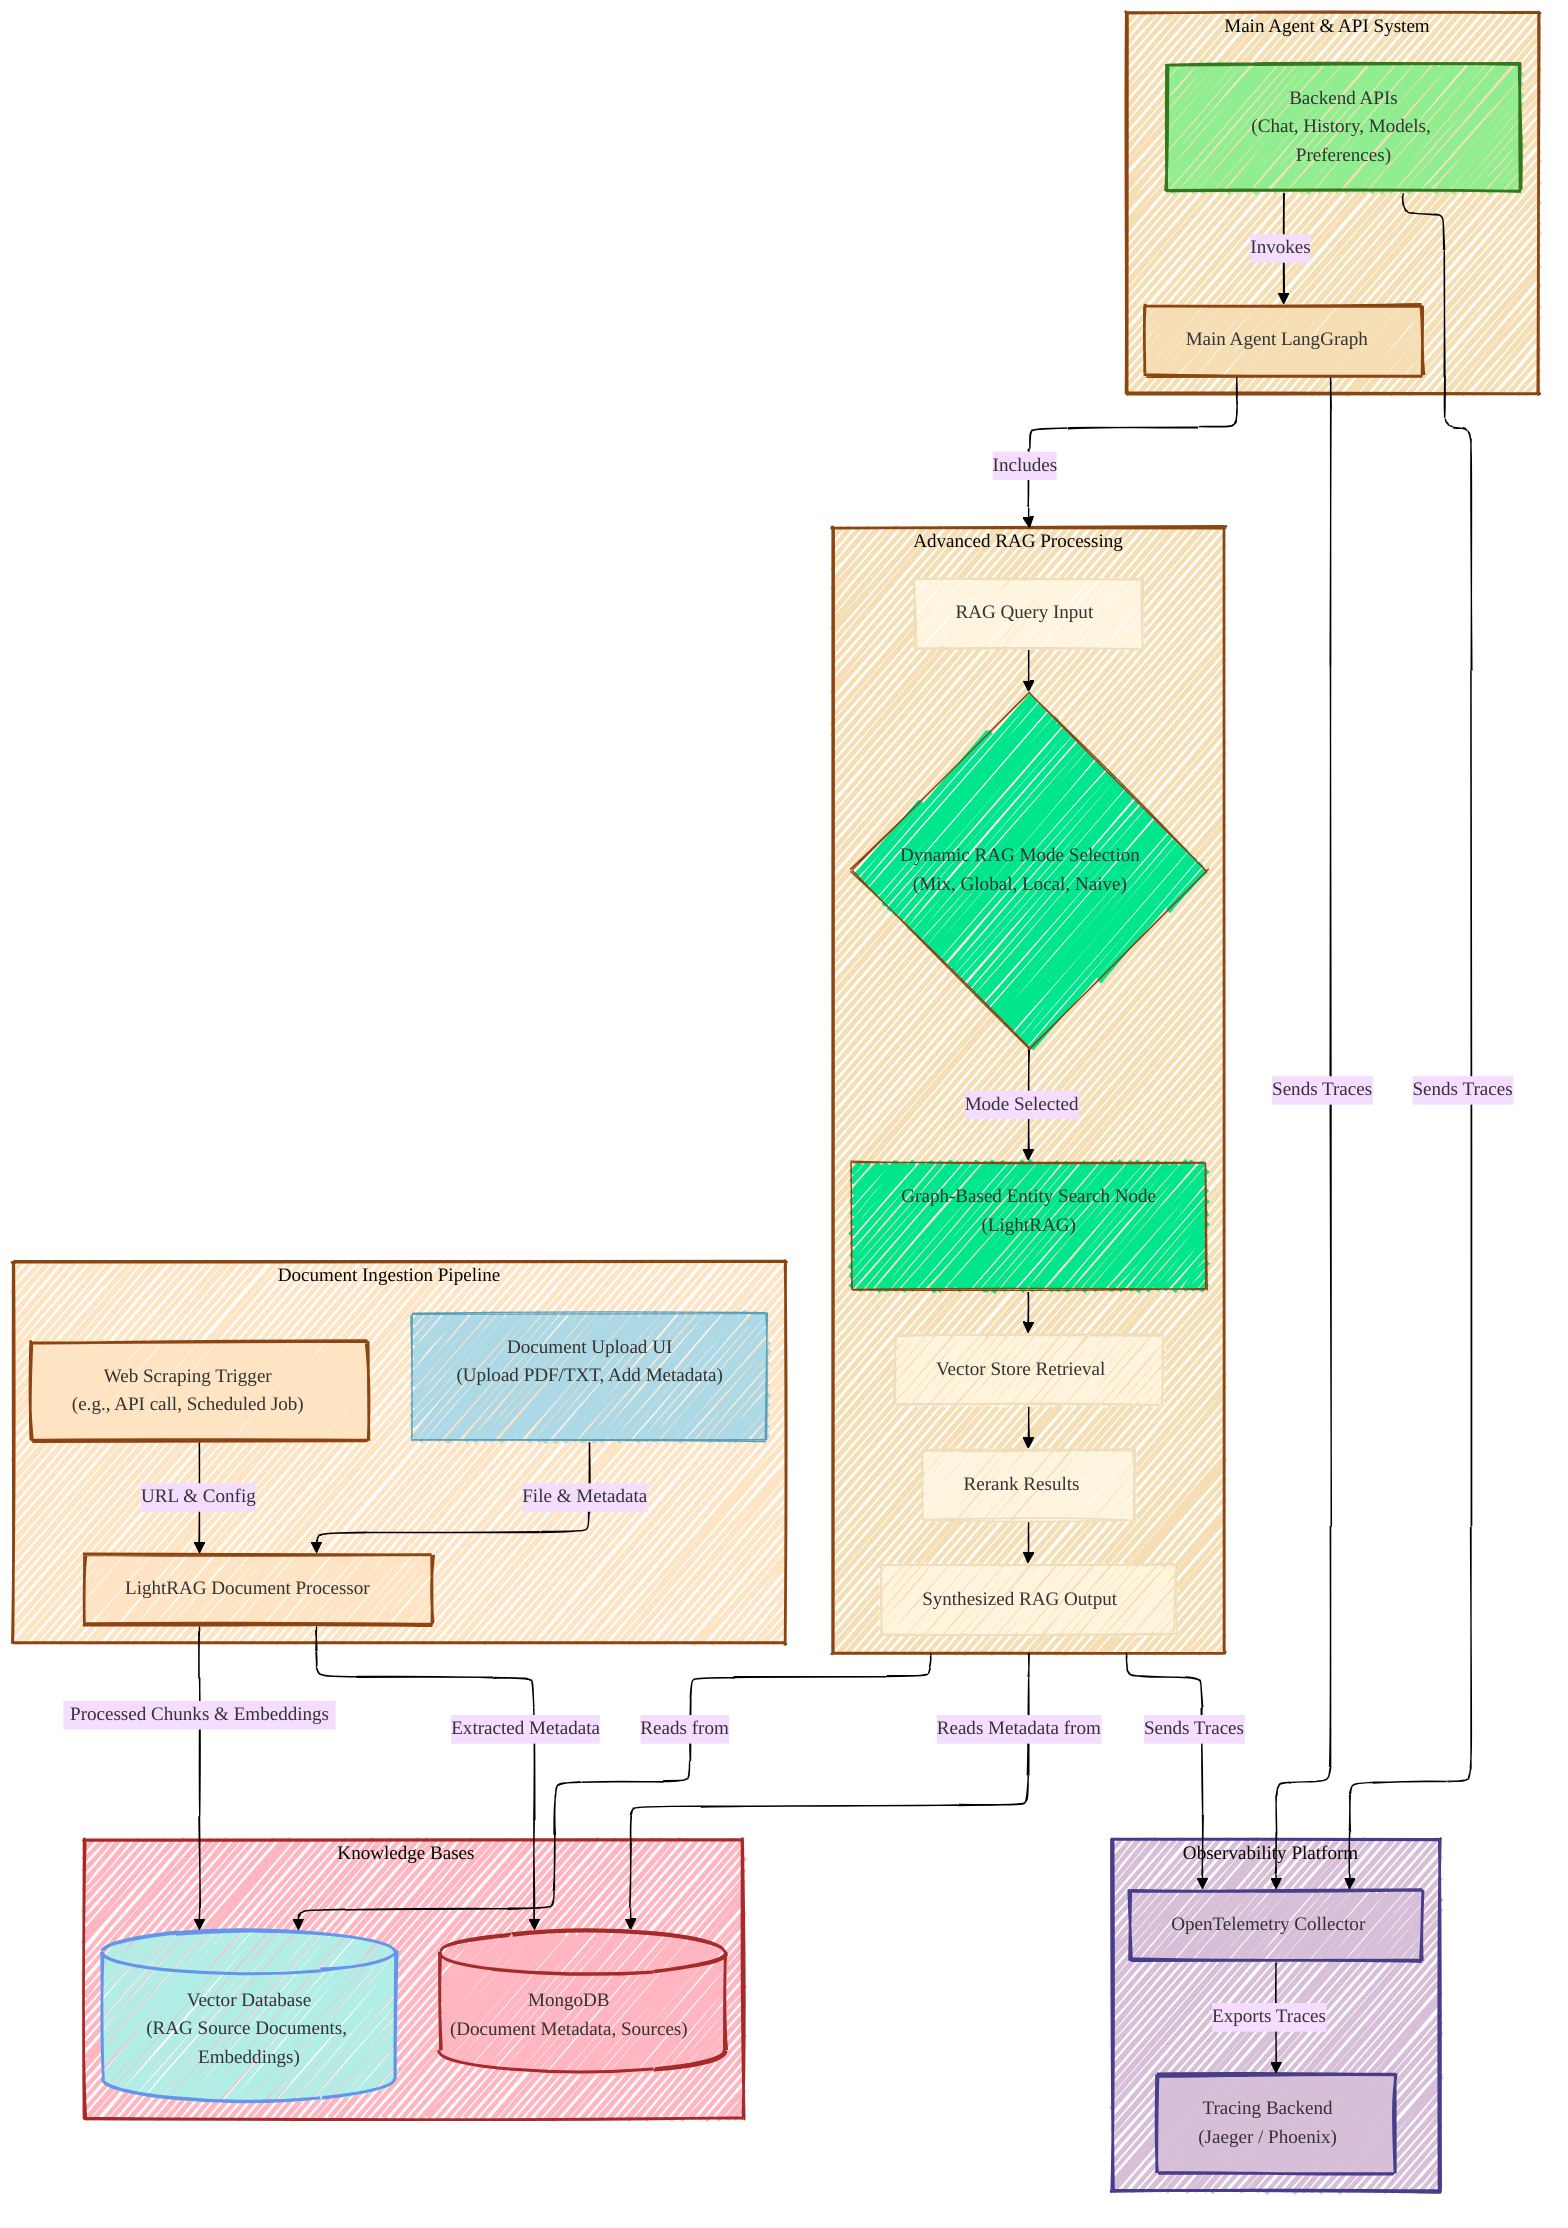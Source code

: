 ---
config:
  layout: elk
  look: handDrawn
  theme: base
  themeVariables:
    fontFamily: ''
    fontSize: 14px
    lineColor: '#000000'
---
flowchart TD
    %% Define styles for nodes
    classDef mainGraph fill:#F5DEB3,stroke:#8B4513,stroke-width:2px;
    classDef advancedRAGNode fill:#00E68C,stroke:#8B4513,stroke-width:1px; 
    classDef observabilityComp fill:#D8BFD8,stroke:#483D8B,stroke-width:2px;
    classDef ingestionComp fill:#FFE4C4,stroke:#8B4513,stroke-width:2px;
    classDef ingestionUI fill:#ADD8E6,stroke:#5A9FB8,stroke-width:1px;
    classDef dbStore fill:#FFB6C1,stroke:#A52A2A,stroke-width:2px;
    classDef vectorStore fill:#B0EEE6,stroke:#6495ED,stroke-width:2px;
    classDef apiEndpoint fill:#C1E1C1,stroke:#38761D,stroke-width:1px;
    classDef backendApiLayer fill:#90EE90,stroke:#38761D,stroke-width:2px;

    %% Observability Platform
    subgraph Observability["Observability Platform"]
        OtelCollector["OpenTelemetry Collector"]
        TracingBackend["Tracing Backend<br/>(Jaeger / Phoenix)"]
        OtelCollector -- Exports Traces --> TracingBackend
    end
    
    %% Main System
    subgraph MainSystem["Main Agent & API System"]
        BackendAPIs["Backend APIs<br/>(Chat, History, Models, Preferences)"]
        MainAgentLangGraph["Main Agent LangGraph"]
    end
    
    %% Advanced RAG Subgraph
    subgraph AdvancedRAG["Advanced RAG Processing"]
        RAG_QueryInput[RAG Query Input]
        DynamicModeSelection{"Dynamic RAG Mode Selection<br/>(Mix, Global, Local, Naive)"}
        GraphEntitySearch["Graph-Based Entity Search Node<br/>(LightRAG)"]
        VectorRetrieval["Vector Store Retrieval"]
        RerankNode["Rerank Results"]
        RAG_Output["Synthesized RAG Output"]
        
        RAG_QueryInput --> DynamicModeSelection
        DynamicModeSelection -- Mode Selected --> GraphEntitySearch
        GraphEntitySearch --> VectorRetrieval
        VectorRetrieval --> RerankNode
        RerankNode --> RAG_Output
    end
    
    %% Document Ingestion Pipeline
    subgraph Ingestion["Document Ingestion Pipeline"]
        IngestionUI["Document Upload UI<br/>(Upload PDF/TXT, Add Metadata)"]
        WebScrapingTrigger["Web Scraping Trigger<br/>(e.g., API call, Scheduled Job)"]
        LightRAG_DocProcessor["LightRAG Document Processor"]
        
        IngestionUI -- File & Metadata --> LightRAG_DocProcessor
        WebScrapingTrigger -- URL & Config --> LightRAG_DocProcessor
    end
    
    %% Knowledge Bases
    subgraph Knowledge["Knowledge Bases"]
        VectorDB_KnowledgeBase[("Vector Database<br/>(RAG Source Documents, Embeddings)")]
        MongoDB_Metadata[("MongoDB<br/>(Document Metadata, Sources)")]
    end
    
    %% Connections between components
    MainAgentLangGraph -- Includes --> AdvancedRAG
    BackendAPIs -- Invokes --> MainAgentLangGraph
    
    %% Tracing connections
    BackendAPIs -- Sends Traces --> OtelCollector
    MainAgentLangGraph -- Sends Traces --> OtelCollector
    AdvancedRAG -- Sends Traces --> OtelCollector
    
    %% Ingestion connections
    LightRAG_DocProcessor -- Processed Chunks & Embeddings --> VectorDB_KnowledgeBase
    LightRAG_DocProcessor -- Extracted Metadata --> MongoDB_Metadata
    
    %% Advanced RAG connections
    AdvancedRAG -- Reads from --> VectorDB_KnowledgeBase
    AdvancedRAG -- Reads Metadata from --> MongoDB_Metadata
    
    %% Apply styles to subgraphs
    style Observability fill:#D8BFD8,stroke:#483D8B,stroke-width:2px
    style MainSystem fill:#F5DEB3,stroke:#8B4513,stroke-width:2px
    style AdvancedRAG fill:#F5DEB3,stroke:#8B4513,stroke-width:2px
    style Ingestion fill:#FFE4C4,stroke:#8B4513,stroke-width:2px
    style Knowledge fill:#FFB6C1,stroke:#A52A2A,stroke-width:2px
    
    %% Apply styles to nodes
    class OtelCollector,TracingBackend observabilityComp
    class BackendAPIs backendApiLayer
    class MainAgentLangGraph mainGraph
    class DynamicModeSelection,GraphEntitySearch advancedRAGNode
    class IngestionUI ingestionUI
    class WebScrapingTrigger,LightRAG_DocProcessor ingestionComp
    class VectorDB_KnowledgeBase vectorStore
    class MongoDB_Metadata dbStore

    %% Apply curved lines using 'basis' interpolation for smooth flow
    %% linkStyle default interpolate basis;